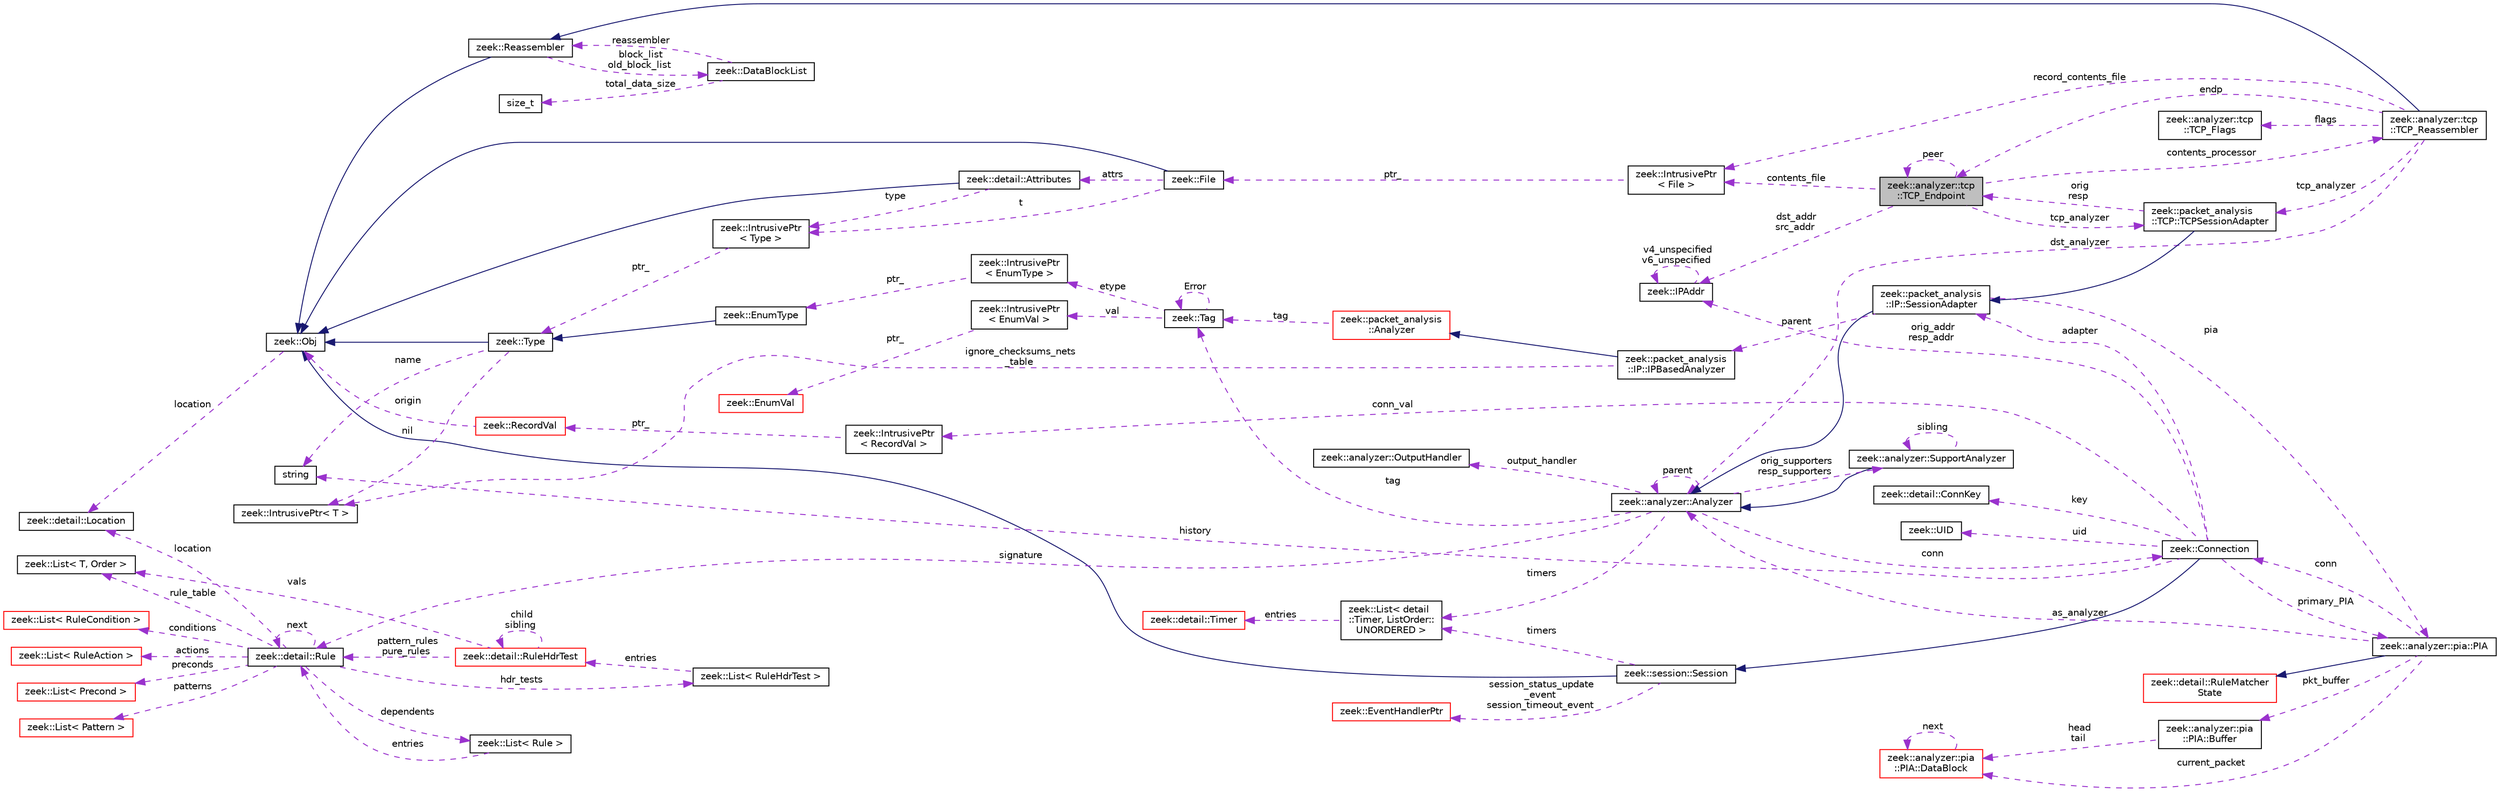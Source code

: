digraph "zeek::analyzer::tcp::TCP_Endpoint"
{
 // LATEX_PDF_SIZE
  edge [fontname="Helvetica",fontsize="10",labelfontname="Helvetica",labelfontsize="10"];
  node [fontname="Helvetica",fontsize="10",shape=record];
  rankdir="LR";
  Node1 [label="zeek::analyzer::tcp\l::TCP_Endpoint",height=0.2,width=0.4,color="black", fillcolor="grey75", style="filled", fontcolor="black",tooltip=" "];
  Node1 -> Node1 [dir="back",color="darkorchid3",fontsize="10",style="dashed",label=" peer" ,fontname="Helvetica"];
  Node2 -> Node1 [dir="back",color="darkorchid3",fontsize="10",style="dashed",label=" contents_processor" ,fontname="Helvetica"];
  Node2 [label="zeek::analyzer::tcp\l::TCP_Reassembler",height=0.2,width=0.4,color="black", fillcolor="white", style="filled",URL="$d8/db8/classzeek_1_1analyzer_1_1tcp_1_1TCP__Reassembler.html",tooltip=" "];
  Node3 -> Node2 [dir="back",color="midnightblue",fontsize="10",style="solid",fontname="Helvetica"];
  Node3 [label="zeek::Reassembler",height=0.2,width=0.4,color="black", fillcolor="white", style="filled",URL="$d2/dd1/classzeek_1_1Reassembler.html",tooltip=" "];
  Node4 -> Node3 [dir="back",color="midnightblue",fontsize="10",style="solid",fontname="Helvetica"];
  Node4 [label="zeek::Obj",height=0.2,width=0.4,color="black", fillcolor="white", style="filled",URL="$dd/df1/classzeek_1_1Obj.html",tooltip=" "];
  Node5 -> Node4 [dir="back",color="darkorchid3",fontsize="10",style="dashed",label=" location" ,fontname="Helvetica"];
  Node5 [label="zeek::detail::Location",height=0.2,width=0.4,color="black", fillcolor="white", style="filled",URL="$d5/d1d/classzeek_1_1detail_1_1Location.html",tooltip=" "];
  Node6 -> Node3 [dir="back",color="darkorchid3",fontsize="10",style="dashed",label=" block_list\nold_block_list" ,fontname="Helvetica"];
  Node6 [label="zeek::DataBlockList",height=0.2,width=0.4,color="black", fillcolor="white", style="filled",URL="$d5/d95/classzeek_1_1DataBlockList.html",tooltip=" "];
  Node3 -> Node6 [dir="back",color="darkorchid3",fontsize="10",style="dashed",label=" reassembler" ,fontname="Helvetica"];
  Node7 -> Node6 [dir="back",color="darkorchid3",fontsize="10",style="dashed",label=" total_data_size" ,fontname="Helvetica"];
  Node7 [label="size_t",height=0.2,width=0.4,color="black", fillcolor="white", style="filled",tooltip=" "];
  Node1 -> Node2 [dir="back",color="darkorchid3",fontsize="10",style="dashed",label=" endp" ,fontname="Helvetica"];
  Node8 -> Node2 [dir="back",color="darkorchid3",fontsize="10",style="dashed",label=" flags" ,fontname="Helvetica"];
  Node8 [label="zeek::analyzer::tcp\l::TCP_Flags",height=0.2,width=0.4,color="black", fillcolor="white", style="filled",URL="$d4/d9e/classzeek_1_1analyzer_1_1tcp_1_1TCP__Flags.html",tooltip=" "];
  Node9 -> Node2 [dir="back",color="darkorchid3",fontsize="10",style="dashed",label=" record_contents_file" ,fontname="Helvetica"];
  Node9 [label="zeek::IntrusivePtr\l\< File \>",height=0.2,width=0.4,color="black", fillcolor="white", style="filled",URL="$d6/dba/classzeek_1_1IntrusivePtr.html",tooltip=" "];
  Node10 -> Node9 [dir="back",color="darkorchid3",fontsize="10",style="dashed",label=" ptr_" ,fontname="Helvetica"];
  Node10 [label="zeek::File",height=0.2,width=0.4,color="black", fillcolor="white", style="filled",URL="$da/dee/classzeek_1_1File.html",tooltip=" "];
  Node4 -> Node10 [dir="back",color="midnightblue",fontsize="10",style="solid",fontname="Helvetica"];
  Node11 -> Node10 [dir="back",color="darkorchid3",fontsize="10",style="dashed",label=" t" ,fontname="Helvetica"];
  Node11 [label="zeek::IntrusivePtr\l\< Type \>",height=0.2,width=0.4,color="black", fillcolor="white", style="filled",URL="$d6/dba/classzeek_1_1IntrusivePtr.html",tooltip=" "];
  Node12 -> Node11 [dir="back",color="darkorchid3",fontsize="10",style="dashed",label=" ptr_" ,fontname="Helvetica"];
  Node12 [label="zeek::Type",height=0.2,width=0.4,color="black", fillcolor="white", style="filled",URL="$d0/d4f/classzeek_1_1Type.html",tooltip=" "];
  Node4 -> Node12 [dir="back",color="midnightblue",fontsize="10",style="solid",fontname="Helvetica"];
  Node13 -> Node12 [dir="back",color="darkorchid3",fontsize="10",style="dashed",label=" nil" ,fontname="Helvetica"];
  Node13 [label="zeek::IntrusivePtr\< T \>",height=0.2,width=0.4,color="black", fillcolor="white", style="filled",URL="$d6/dba/classzeek_1_1IntrusivePtr.html",tooltip=" "];
  Node14 -> Node12 [dir="back",color="darkorchid3",fontsize="10",style="dashed",label=" name" ,fontname="Helvetica"];
  Node14 [label="string",height=0.2,width=0.4,color="black", fillcolor="white", style="filled",tooltip=" "];
  Node15 -> Node10 [dir="back",color="darkorchid3",fontsize="10",style="dashed",label=" attrs" ,fontname="Helvetica"];
  Node15 [label="zeek::detail::Attributes",height=0.2,width=0.4,color="black", fillcolor="white", style="filled",URL="$da/d09/classzeek_1_1detail_1_1Attributes.html",tooltip=" "];
  Node4 -> Node15 [dir="back",color="midnightblue",fontsize="10",style="solid",fontname="Helvetica"];
  Node11 -> Node15 [dir="back",color="darkorchid3",fontsize="10",style="dashed",label=" type" ,fontname="Helvetica"];
  Node16 -> Node2 [dir="back",color="darkorchid3",fontsize="10",style="dashed",label=" dst_analyzer" ,fontname="Helvetica"];
  Node16 [label="zeek::analyzer::Analyzer",height=0.2,width=0.4,color="black", fillcolor="white", style="filled",URL="$d0/d4f/classzeek_1_1analyzer_1_1Analyzer.html",tooltip=" "];
  Node17 -> Node16 [dir="back",color="darkorchid3",fontsize="10",style="dashed",label=" tag" ,fontname="Helvetica"];
  Node17 [label="zeek::Tag",height=0.2,width=0.4,color="black", fillcolor="white", style="filled",URL="$d3/dd0/classzeek_1_1Tag.html",tooltip=" "];
  Node17 -> Node17 [dir="back",color="darkorchid3",fontsize="10",style="dashed",label=" Error" ,fontname="Helvetica"];
  Node18 -> Node17 [dir="back",color="darkorchid3",fontsize="10",style="dashed",label=" val" ,fontname="Helvetica"];
  Node18 [label="zeek::IntrusivePtr\l\< EnumVal \>",height=0.2,width=0.4,color="black", fillcolor="white", style="filled",URL="$d6/dba/classzeek_1_1IntrusivePtr.html",tooltip=" "];
  Node19 -> Node18 [dir="back",color="darkorchid3",fontsize="10",style="dashed",label=" ptr_" ,fontname="Helvetica"];
  Node19 [label="zeek::EnumVal",height=0.2,width=0.4,color="red", fillcolor="white", style="filled",URL="$dc/da0/classzeek_1_1EnumVal.html",tooltip=" "];
  Node22 -> Node17 [dir="back",color="darkorchid3",fontsize="10",style="dashed",label=" etype" ,fontname="Helvetica"];
  Node22 [label="zeek::IntrusivePtr\l\< EnumType \>",height=0.2,width=0.4,color="black", fillcolor="white", style="filled",URL="$d6/dba/classzeek_1_1IntrusivePtr.html",tooltip=" "];
  Node23 -> Node22 [dir="back",color="darkorchid3",fontsize="10",style="dashed",label=" ptr_" ,fontname="Helvetica"];
  Node23 [label="zeek::EnumType",height=0.2,width=0.4,color="black", fillcolor="white", style="filled",URL="$d4/d24/classzeek_1_1EnumType.html",tooltip=" "];
  Node12 -> Node23 [dir="back",color="midnightblue",fontsize="10",style="solid",fontname="Helvetica"];
  Node24 -> Node16 [dir="back",color="darkorchid3",fontsize="10",style="dashed",label=" conn" ,fontname="Helvetica"];
  Node24 [label="zeek::Connection",height=0.2,width=0.4,color="black", fillcolor="white", style="filled",URL="$d0/d12/classzeek_1_1Connection.html",tooltip=" "];
  Node25 -> Node24 [dir="back",color="midnightblue",fontsize="10",style="solid",fontname="Helvetica"];
  Node25 [label="zeek::session::Session",height=0.2,width=0.4,color="black", fillcolor="white", style="filled",URL="$d0/dce/classzeek_1_1session_1_1Session.html",tooltip=" "];
  Node4 -> Node25 [dir="back",color="midnightblue",fontsize="10",style="solid",fontname="Helvetica"];
  Node26 -> Node25 [dir="back",color="darkorchid3",fontsize="10",style="dashed",label=" timers" ,fontname="Helvetica"];
  Node26 [label="zeek::List\< detail\l::Timer, ListOrder::\lUNORDERED \>",height=0.2,width=0.4,color="black", fillcolor="white", style="filled",URL="$d2/d8d/classzeek_1_1List.html",tooltip=" "];
  Node27 -> Node26 [dir="back",color="darkorchid3",fontsize="10",style="dashed",label=" entries" ,fontname="Helvetica"];
  Node27 [label="zeek::detail::Timer",height=0.2,width=0.4,color="red", fillcolor="white", style="filled",URL="$d1/da2/classzeek_1_1detail_1_1Timer.html",tooltip=" "];
  Node29 -> Node25 [dir="back",color="darkorchid3",fontsize="10",style="dashed",label=" session_status_update\l_event\nsession_timeout_event" ,fontname="Helvetica"];
  Node29 [label="zeek::EventHandlerPtr",height=0.2,width=0.4,color="red", fillcolor="white", style="filled",URL="$d7/dc7/classzeek_1_1EventHandlerPtr.html",tooltip=" "];
  Node41 -> Node24 [dir="back",color="darkorchid3",fontsize="10",style="dashed",label=" orig_addr\nresp_addr" ,fontname="Helvetica"];
  Node41 [label="zeek::IPAddr",height=0.2,width=0.4,color="black", fillcolor="white", style="filled",URL="$df/de6/classzeek_1_1IPAddr.html",tooltip=" "];
  Node41 -> Node41 [dir="back",color="darkorchid3",fontsize="10",style="dashed",label=" v4_unspecified\nv6_unspecified" ,fontname="Helvetica"];
  Node42 -> Node24 [dir="back",color="darkorchid3",fontsize="10",style="dashed",label=" conn_val" ,fontname="Helvetica"];
  Node42 [label="zeek::IntrusivePtr\l\< RecordVal \>",height=0.2,width=0.4,color="black", fillcolor="white", style="filled",URL="$d6/dba/classzeek_1_1IntrusivePtr.html",tooltip=" "];
  Node43 -> Node42 [dir="back",color="darkorchid3",fontsize="10",style="dashed",label=" ptr_" ,fontname="Helvetica"];
  Node43 [label="zeek::RecordVal",height=0.2,width=0.4,color="red", fillcolor="white", style="filled",URL="$d7/d7e/classzeek_1_1RecordVal.html",tooltip=" "];
  Node4 -> Node43 [dir="back",color="darkorchid3",fontsize="10",style="dashed",label=" origin" ,fontname="Helvetica"];
  Node45 -> Node24 [dir="back",color="darkorchid3",fontsize="10",style="dashed",label=" key" ,fontname="Helvetica"];
  Node45 [label="zeek::detail::ConnKey",height=0.2,width=0.4,color="black", fillcolor="white", style="filled",URL="$d6/dfc/classzeek_1_1detail_1_1ConnKey.html",tooltip=" "];
  Node14 -> Node24 [dir="back",color="darkorchid3",fontsize="10",style="dashed",label=" history" ,fontname="Helvetica"];
  Node46 -> Node24 [dir="back",color="darkorchid3",fontsize="10",style="dashed",label=" adapter" ,fontname="Helvetica"];
  Node46 [label="zeek::packet_analysis\l::IP::SessionAdapter",height=0.2,width=0.4,color="black", fillcolor="white", style="filled",URL="$d3/db4/classzeek_1_1packet__analysis_1_1IP_1_1SessionAdapter.html",tooltip=" "];
  Node16 -> Node46 [dir="back",color="midnightblue",fontsize="10",style="solid",fontname="Helvetica"];
  Node47 -> Node46 [dir="back",color="darkorchid3",fontsize="10",style="dashed",label=" parent" ,fontname="Helvetica"];
  Node47 [label="zeek::packet_analysis\l::IP::IPBasedAnalyzer",height=0.2,width=0.4,color="black", fillcolor="white", style="filled",URL="$df/d05/classzeek_1_1packet__analysis_1_1IP_1_1IPBasedAnalyzer.html",tooltip=" "];
  Node48 -> Node47 [dir="back",color="midnightblue",fontsize="10",style="solid",fontname="Helvetica"];
  Node48 [label="zeek::packet_analysis\l::Analyzer",height=0.2,width=0.4,color="red", fillcolor="white", style="filled",URL="$d0/db5/classzeek_1_1packet__analysis_1_1Analyzer.html",tooltip=" "];
  Node17 -> Node48 [dir="back",color="darkorchid3",fontsize="10",style="dashed",label=" tag" ,fontname="Helvetica"];
  Node13 -> Node47 [dir="back",color="darkorchid3",fontsize="10",style="dashed",label=" ignore_checksums_nets\l_table" ,fontname="Helvetica"];
  Node50 -> Node46 [dir="back",color="darkorchid3",fontsize="10",style="dashed",label=" pia" ,fontname="Helvetica"];
  Node50 [label="zeek::analyzer::pia::PIA",height=0.2,width=0.4,color="black", fillcolor="white", style="filled",URL="$dc/d39/classzeek_1_1analyzer_1_1pia_1_1PIA.html",tooltip=" "];
  Node51 -> Node50 [dir="back",color="midnightblue",fontsize="10",style="solid",fontname="Helvetica"];
  Node51 [label="zeek::detail::RuleMatcher\lState",height=0.2,width=0.4,color="red", fillcolor="white", style="filled",URL="$d2/d5d/classzeek_1_1detail_1_1RuleMatcherState.html",tooltip=" "];
  Node83 -> Node50 [dir="back",color="darkorchid3",fontsize="10",style="dashed",label=" pkt_buffer" ,fontname="Helvetica"];
  Node83 [label="zeek::analyzer::pia\l::PIA::Buffer",height=0.2,width=0.4,color="black", fillcolor="white", style="filled",URL="$dc/d06/structzeek_1_1analyzer_1_1pia_1_1PIA_1_1Buffer.html",tooltip=" "];
  Node84 -> Node83 [dir="back",color="darkorchid3",fontsize="10",style="dashed",label=" head\ntail" ,fontname="Helvetica"];
  Node84 [label="zeek::analyzer::pia\l::PIA::DataBlock",height=0.2,width=0.4,color="red", fillcolor="white", style="filled",URL="$dc/d39/classzeek_1_1analyzer_1_1pia_1_1PIA.html#dd/df9/structzeek_1_1analyzer_1_1pia_1_1PIA_1_1DataBlock",tooltip=" "];
  Node84 -> Node84 [dir="back",color="darkorchid3",fontsize="10",style="dashed",label=" next" ,fontname="Helvetica"];
  Node16 -> Node50 [dir="back",color="darkorchid3",fontsize="10",style="dashed",label=" as_analyzer" ,fontname="Helvetica"];
  Node24 -> Node50 [dir="back",color="darkorchid3",fontsize="10",style="dashed",label=" conn" ,fontname="Helvetica"];
  Node84 -> Node50 [dir="back",color="darkorchid3",fontsize="10",style="dashed",label=" current_packet" ,fontname="Helvetica"];
  Node50 -> Node24 [dir="back",color="darkorchid3",fontsize="10",style="dashed",label=" primary_PIA" ,fontname="Helvetica"];
  Node88 -> Node24 [dir="back",color="darkorchid3",fontsize="10",style="dashed",label=" uid" ,fontname="Helvetica"];
  Node88 [label="zeek::UID",height=0.2,width=0.4,color="black", fillcolor="white", style="filled",URL="$db/dea/classzeek_1_1UID.html",tooltip=" "];
  Node16 -> Node16 [dir="back",color="darkorchid3",fontsize="10",style="dashed",label=" parent" ,fontname="Helvetica"];
  Node70 -> Node16 [dir="back",color="darkorchid3",fontsize="10",style="dashed",label=" signature" ,fontname="Helvetica"];
  Node70 [label="zeek::detail::Rule",height=0.2,width=0.4,color="black", fillcolor="white", style="filled",URL="$d2/d1d/classzeek_1_1detail_1_1Rule.html",tooltip=" "];
  Node64 -> Node70 [dir="back",color="darkorchid3",fontsize="10",style="dashed",label=" hdr_tests" ,fontname="Helvetica"];
  Node64 [label="zeek::List\< RuleHdrTest \>",height=0.2,width=0.4,color="black", fillcolor="white", style="filled",URL="$d2/d8d/classzeek_1_1List.html",tooltip=" "];
  Node65 -> Node64 [dir="back",color="darkorchid3",fontsize="10",style="dashed",label=" entries" ,fontname="Helvetica"];
  Node65 [label="zeek::detail::RuleHdrTest",height=0.2,width=0.4,color="red", fillcolor="white", style="filled",URL="$d4/d72/classzeek_1_1detail_1_1RuleHdrTest.html",tooltip=" "];
  Node38 -> Node65 [dir="back",color="darkorchid3",fontsize="10",style="dashed",label=" vals" ,fontname="Helvetica"];
  Node38 [label="zeek::List\< T, Order \>",height=0.2,width=0.4,color="black", fillcolor="white", style="filled",URL="$d2/d8d/classzeek_1_1List.html",tooltip=" "];
  Node70 -> Node65 [dir="back",color="darkorchid3",fontsize="10",style="dashed",label=" pattern_rules\npure_rules" ,fontname="Helvetica"];
  Node65 -> Node65 [dir="back",color="darkorchid3",fontsize="10",style="dashed",label=" child\nsibling" ,fontname="Helvetica"];
  Node71 -> Node70 [dir="back",color="darkorchid3",fontsize="10",style="dashed",label=" conditions" ,fontname="Helvetica"];
  Node71 [label="zeek::List\< RuleCondition \>",height=0.2,width=0.4,color="red", fillcolor="white", style="filled",URL="$d2/d8d/classzeek_1_1List.html",tooltip=" "];
  Node73 -> Node70 [dir="back",color="darkorchid3",fontsize="10",style="dashed",label=" actions" ,fontname="Helvetica"];
  Node73 [label="zeek::List\< RuleAction \>",height=0.2,width=0.4,color="red", fillcolor="white", style="filled",URL="$d2/d8d/classzeek_1_1List.html",tooltip=" "];
  Node75 -> Node70 [dir="back",color="darkorchid3",fontsize="10",style="dashed",label=" preconds" ,fontname="Helvetica"];
  Node75 [label="zeek::List\< Precond \>",height=0.2,width=0.4,color="red", fillcolor="white", style="filled",URL="$d2/d8d/classzeek_1_1List.html",tooltip=" "];
  Node77 -> Node70 [dir="back",color="darkorchid3",fontsize="10",style="dashed",label=" dependents" ,fontname="Helvetica"];
  Node77 [label="zeek::List\< Rule \>",height=0.2,width=0.4,color="black", fillcolor="white", style="filled",URL="$d2/d8d/classzeek_1_1List.html",tooltip=" "];
  Node70 -> Node77 [dir="back",color="darkorchid3",fontsize="10",style="dashed",label=" entries" ,fontname="Helvetica"];
  Node78 -> Node70 [dir="back",color="darkorchid3",fontsize="10",style="dashed",label=" patterns" ,fontname="Helvetica"];
  Node78 [label="zeek::List\< Pattern \>",height=0.2,width=0.4,color="red", fillcolor="white", style="filled",URL="$d2/d8d/classzeek_1_1List.html",tooltip=" "];
  Node70 -> Node70 [dir="back",color="darkorchid3",fontsize="10",style="dashed",label=" next" ,fontname="Helvetica"];
  Node5 -> Node70 [dir="back",color="darkorchid3",fontsize="10",style="dashed",label=" location" ,fontname="Helvetica"];
  Node38 -> Node70 [dir="back",color="darkorchid3",fontsize="10",style="dashed",label=" rule_table" ,fontname="Helvetica"];
  Node89 -> Node16 [dir="back",color="darkorchid3",fontsize="10",style="dashed",label=" output_handler" ,fontname="Helvetica"];
  Node89 [label="zeek::analyzer::OutputHandler",height=0.2,width=0.4,color="black", fillcolor="white", style="filled",URL="$db/d31/classzeek_1_1analyzer_1_1OutputHandler.html",tooltip=" "];
  Node90 -> Node16 [dir="back",color="darkorchid3",fontsize="10",style="dashed",label=" orig_supporters\nresp_supporters" ,fontname="Helvetica"];
  Node90 [label="zeek::analyzer::SupportAnalyzer",height=0.2,width=0.4,color="black", fillcolor="white", style="filled",URL="$d6/d22/classzeek_1_1analyzer_1_1SupportAnalyzer.html",tooltip=" "];
  Node16 -> Node90 [dir="back",color="midnightblue",fontsize="10",style="solid",fontname="Helvetica"];
  Node90 -> Node90 [dir="back",color="darkorchid3",fontsize="10",style="dashed",label=" sibling" ,fontname="Helvetica"];
  Node26 -> Node16 [dir="back",color="darkorchid3",fontsize="10",style="dashed",label=" timers" ,fontname="Helvetica"];
  Node91 -> Node2 [dir="back",color="darkorchid3",fontsize="10",style="dashed",label=" tcp_analyzer" ,fontname="Helvetica"];
  Node91 [label="zeek::packet_analysis\l::TCP::TCPSessionAdapter",height=0.2,width=0.4,color="black", fillcolor="white", style="filled",URL="$d3/d6a/classzeek_1_1packet__analysis_1_1TCP_1_1TCPSessionAdapter.html",tooltip=" "];
  Node46 -> Node91 [dir="back",color="midnightblue",fontsize="10",style="solid",fontname="Helvetica"];
  Node1 -> Node91 [dir="back",color="darkorchid3",fontsize="10",style="dashed",label=" orig\nresp" ,fontname="Helvetica"];
  Node91 -> Node1 [dir="back",color="darkorchid3",fontsize="10",style="dashed",label=" tcp_analyzer" ,fontname="Helvetica"];
  Node9 -> Node1 [dir="back",color="darkorchid3",fontsize="10",style="dashed",label=" contents_file" ,fontname="Helvetica"];
  Node41 -> Node1 [dir="back",color="darkorchid3",fontsize="10",style="dashed",label=" dst_addr\nsrc_addr" ,fontname="Helvetica"];
}
